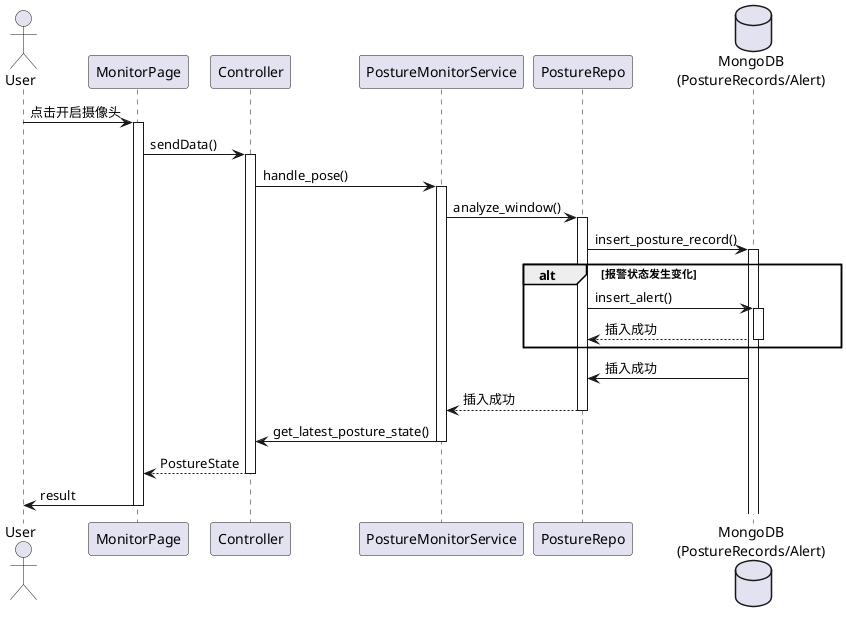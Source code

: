 @startuml
actor User
participant MonitorPage
participant Controller
participant PostureMonitorService as Service
participant PostureRepo as Repo
database "MongoDB\n(PostureRecords/Alert)" as DB
User -> MonitorPage: 点击开启摄像头
activate MonitorPage
MonitorPage -> Controller: sendData()
activate Controller
Controller -> Service: handle_pose()
activate Service
Service -> Repo: analyze_window()
activate Repo

Repo -> DB: insert_posture_record()
activate DB
alt 报警状态发生变化
    Repo -> DB: insert_alert()
    activate DB
    DB --> Repo: 插入成功
    deactivate DB
end
DB->Repo: 插入成功
Repo --> Service: 插入成功
deactivate Repo
Service -> Controller: get_latest_posture_state()
deactivate Service
Controller --> MonitorPage: PostureState
deactivate Controller
MonitorPage->User:result
deactivate MonitorPage
@enduml
